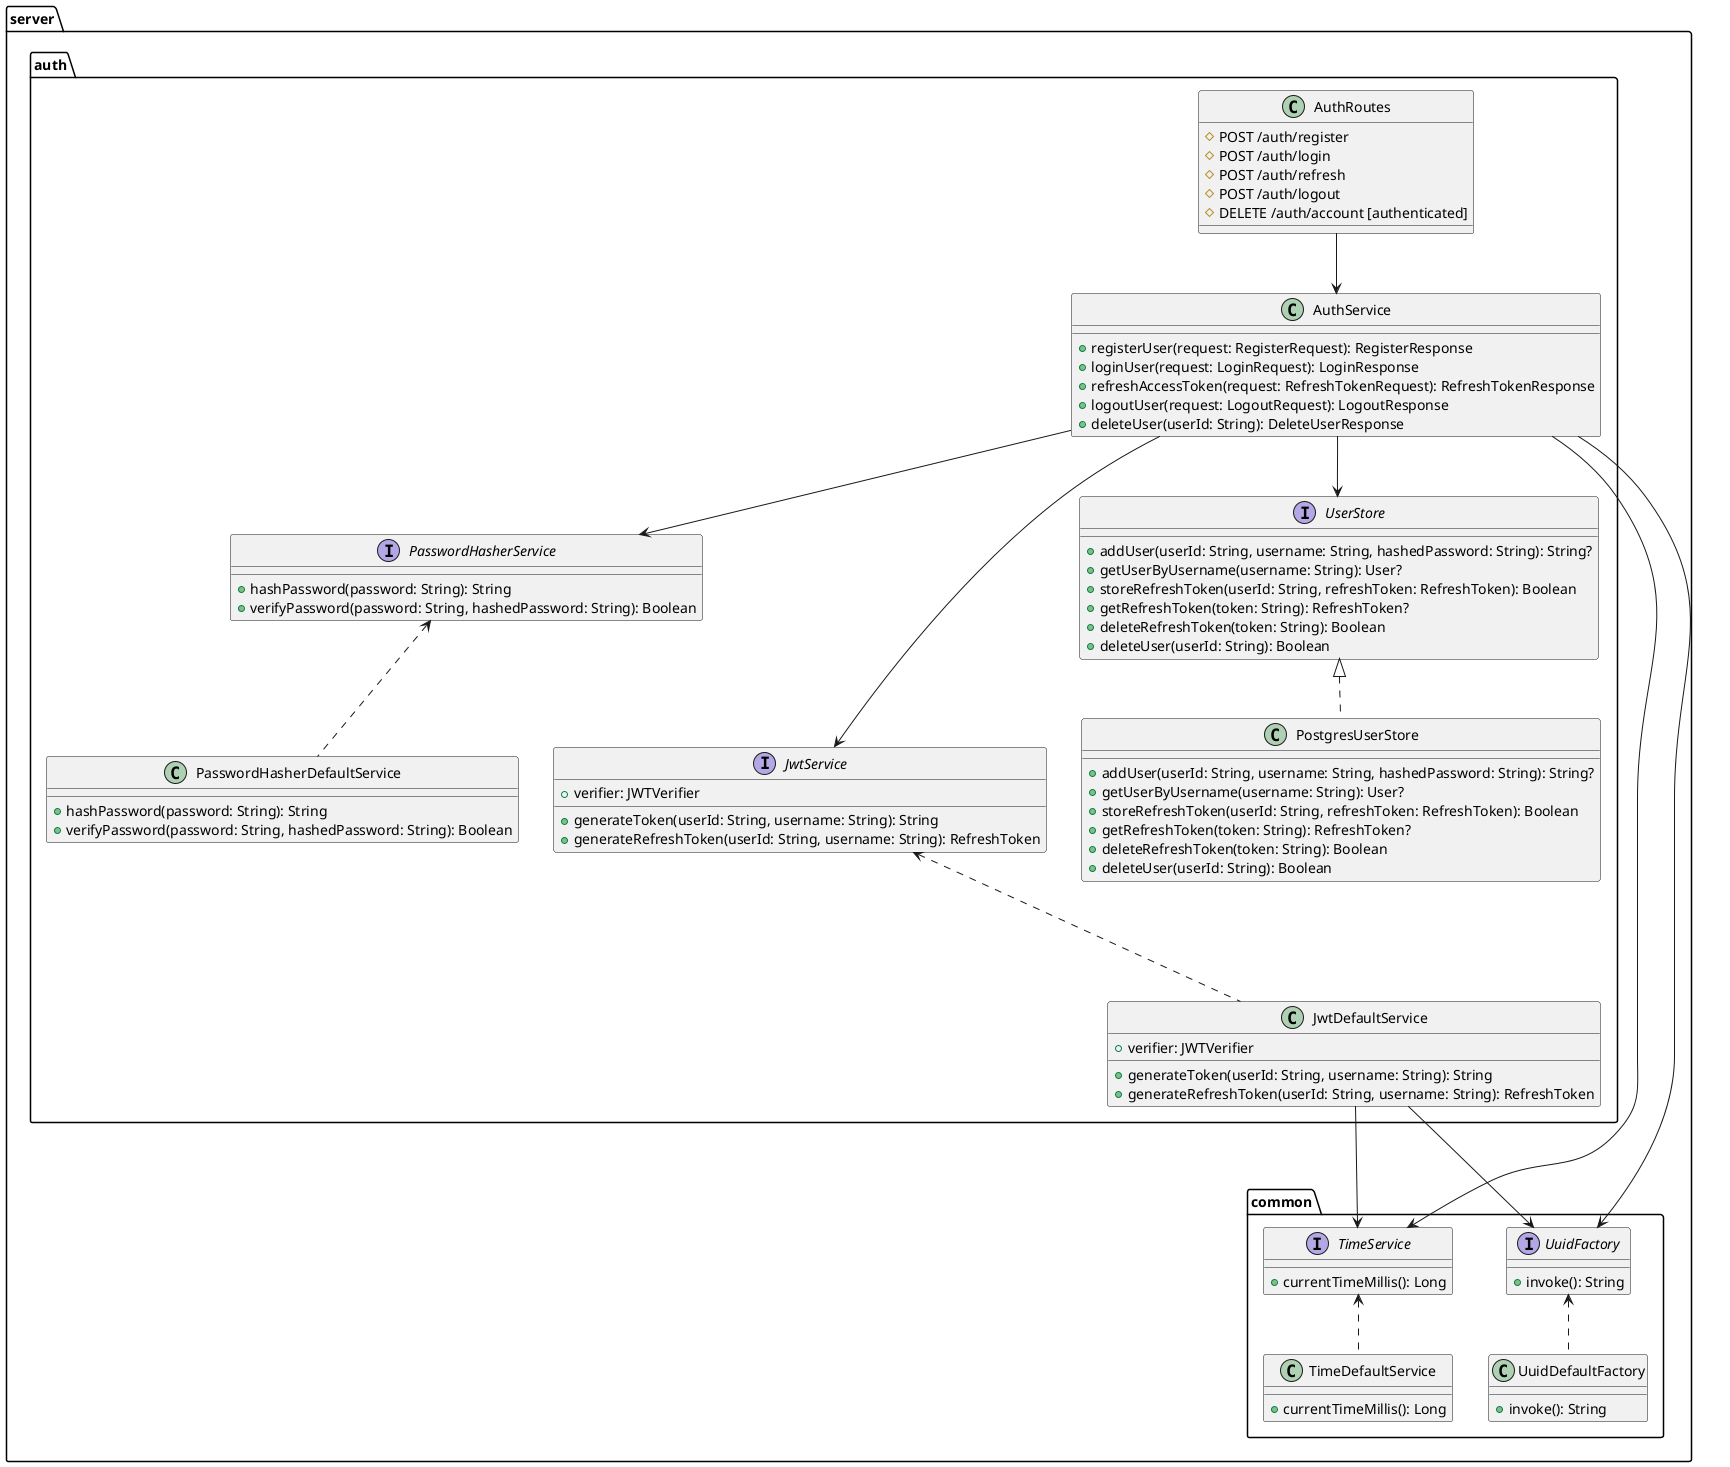 @startuml

package server {
    package common {
        interface TimeService {
            +currentTimeMillis(): Long
        }
        class TimeDefaultService {
            +currentTimeMillis(): Long
        }
        TimeService <.. TimeDefaultService

        interface UuidFactory {
            +invoke(): String
        }
        class UuidDefaultFactory {
            +invoke(): String
        }
        UuidFactory <.. UuidDefaultFactory
    }

    package auth {
        interface UserStore {
            +addUser(userId: String, username: String, hashedPassword: String): String?
            +getUserByUsername(username: String): User?
            +storeRefreshToken(userId: String, refreshToken: RefreshToken): Boolean
            +getRefreshToken(token: String): RefreshToken?
            +deleteRefreshToken(token: String): Boolean
            +deleteUser(userId: String): Boolean
        }
        class PostgresUserStore {
            +addUser(userId: String, username: String, hashedPassword: String): String?
            +getUserByUsername(username: String): User?
            +storeRefreshToken(userId: String, refreshToken: RefreshToken): Boolean
            +getRefreshToken(token: String): RefreshToken?
            +deleteRefreshToken(token: String): Boolean
            +deleteUser(userId: String): Boolean
        }
        UserStore <|.. PostgresUserStore

        interface PasswordHasherService {
            +hashPassword(password: String): String
            +verifyPassword(password: String, hashedPassword: String): Boolean
        }
        class PasswordHasherDefaultService {
            +hashPassword(password: String): String
            +verifyPassword(password: String, hashedPassword: String): Boolean
        }
        PasswordHasherService <.. PasswordHasherDefaultService

        interface JwtService {
            +verifier: JWTVerifier
            +generateToken(userId: String, username: String): String
            +generateRefreshToken(userId: String, username: String): RefreshToken
        }
        class JwtDefaultService {
            +verifier: JWTVerifier
            +generateToken(userId: String, username: String): String
            +generateRefreshToken(userId: String, username: String): RefreshToken
        }
        JwtService <... JwtDefaultService

        class AuthService {
            +registerUser(request: RegisterRequest): RegisterResponse
            +loginUser(request: LoginRequest): LoginResponse
            +refreshAccessToken(request: RefreshTokenRequest): RefreshTokenResponse
            +logoutUser(request: LogoutRequest): LogoutResponse
            +deleteUser(userId: String): DeleteUserResponse
        }
        AuthService --> UserStore
        AuthService --> PasswordHasherService
        AuthService ---> JwtService

        class AuthRoutes {
            #POST /auth/register
            #POST /auth/login
            #POST /auth/refresh
            #POST /auth/logout
            #DELETE /auth/account [authenticated]
        }
        AuthRoutes --> AuthService
    }

    JwtDefaultService ---> TimeService
    JwtDefaultService ---> UuidFactory
    AuthService ---> TimeService
    AuthService---> UuidFactory
}

@enduml